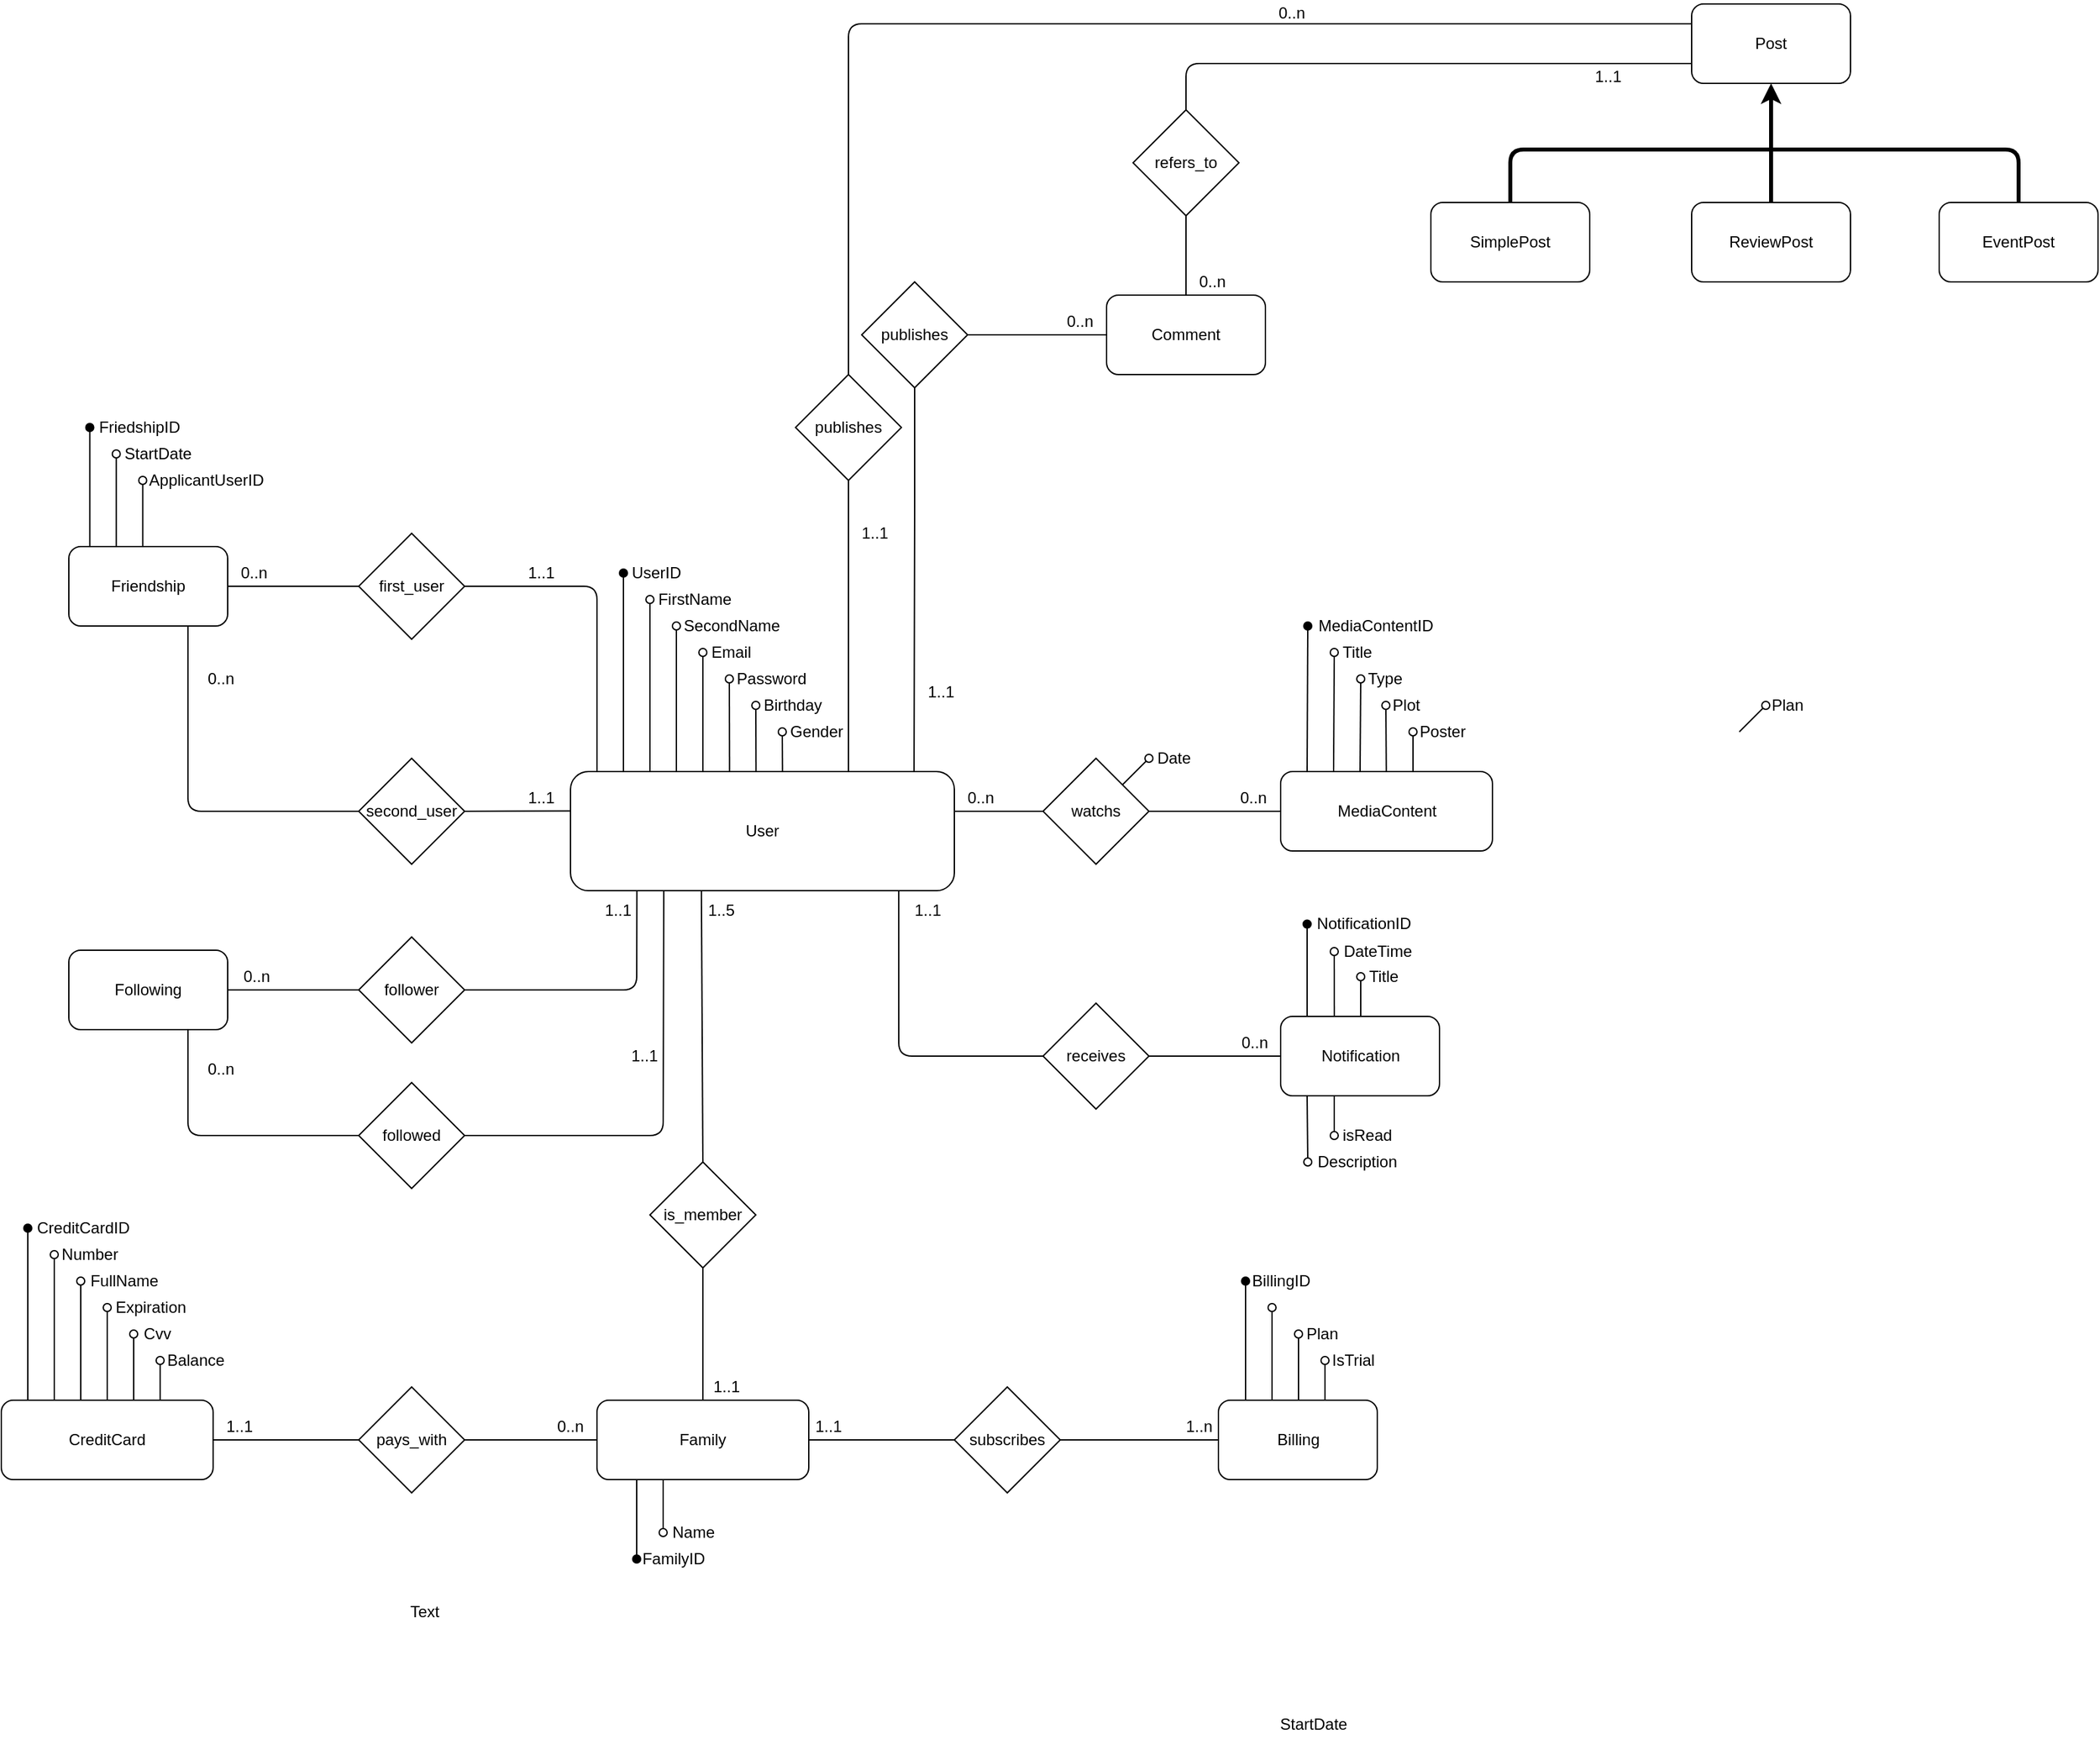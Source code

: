 <mxfile type="device" version="12.8.1"><diagram id="L1P09S_5hTDsqI9xaxgo" name="Page-1"><mxGraphModel grid="1" shadow="0" math="0" pageHeight="1169" pageWidth="827" pageScale="1" page="1" fold="1" arrows="1" connect="1" guides="1" gridSize="10" dy="2321" dx="2903" tooltips="1"><root><mxCell id="0"/><mxCell id="1" parent="0"/><mxCell id="2-4jXwVwvctBE40ZgtUO-1" value="User" style="rounded=1;whiteSpace=wrap;html=1;" parent="1" vertex="1"><mxGeometry height="90" width="290" as="geometry" x="-370" y="80"/></mxCell><mxCell id="2-4jXwVwvctBE40ZgtUO-2" value="" style="endArrow=oval;html=1;endFill=1;" parent="1" edge="1"><mxGeometry height="50" width="50" as="geometry" relative="1"><mxPoint as="sourcePoint" x="-330" y="80"/><mxPoint as="targetPoint" x="-330" y="-70"/></mxGeometry></mxCell><mxCell id="2-4jXwVwvctBE40ZgtUO-3" value="" style="endArrow=oval;html=1;endFill=0;" parent="1" edge="1"><mxGeometry height="50" width="50" as="geometry" relative="1"><mxPoint as="sourcePoint" x="-310" y="80"/><mxPoint as="targetPoint" x="-310" y="-50"/></mxGeometry></mxCell><mxCell id="2-4jXwVwvctBE40ZgtUO-4" value="UserID" style="text;html=1;strokeColor=none;fillColor=none;align=center;verticalAlign=middle;whiteSpace=wrap;rounded=0;" parent="1" vertex="1"><mxGeometry height="20" width="40" as="geometry" x="-325" y="-80"/></mxCell><mxCell id="2-4jXwVwvctBE40ZgtUO-6" value="FirstName" style="text;html=1;strokeColor=none;fillColor=none;align=center;verticalAlign=middle;whiteSpace=wrap;rounded=0;" parent="1" vertex="1"><mxGeometry height="20" width="60" as="geometry" x="-306" y="-60"/></mxCell><mxCell id="2-4jXwVwvctBE40ZgtUO-7" value="" style="endArrow=oval;html=1;endFill=0;" parent="1" edge="1"><mxGeometry height="50" width="50" as="geometry" relative="1"><mxPoint as="sourcePoint" x="-290" y="80"/><mxPoint as="targetPoint" x="-290" y="-30"/></mxGeometry></mxCell><mxCell id="2-4jXwVwvctBE40ZgtUO-8" value="SecondName" style="text;html=1;strokeColor=none;fillColor=none;align=center;verticalAlign=middle;whiteSpace=wrap;rounded=0;" parent="1" vertex="1"><mxGeometry height="20" width="76" as="geometry" x="-286" y="-40"/></mxCell><mxCell id="2-4jXwVwvctBE40ZgtUO-11" value="" style="endArrow=oval;html=1;endFill=0;" parent="1" edge="1"><mxGeometry height="50" width="50" as="geometry" relative="1"><mxPoint as="sourcePoint" x="-270" y="80"/><mxPoint as="targetPoint" x="-270" y="-10"/></mxGeometry></mxCell><mxCell id="2-4jXwVwvctBE40ZgtUO-12" value="" style="endArrow=oval;html=1;endFill=0;" parent="1" edge="1"><mxGeometry height="50" width="50" as="geometry" relative="1"><mxPoint as="sourcePoint" x="-249.83" y="80"/><mxPoint as="targetPoint" x="-250" y="10"/></mxGeometry></mxCell><mxCell id="2-4jXwVwvctBE40ZgtUO-13" value="" style="endArrow=oval;html=1;endFill=0;" parent="1" edge="1"><mxGeometry height="50" width="50" as="geometry" relative="1"><mxPoint as="sourcePoint" x="-229.83" y="80"/><mxPoint as="targetPoint" x="-230" y="30"/></mxGeometry></mxCell><mxCell id="2-4jXwVwvctBE40ZgtUO-14" value="" style="endArrow=oval;html=1;endFill=0;" parent="1" edge="1"><mxGeometry height="50" width="50" as="geometry" relative="1"><mxPoint as="sourcePoint" x="-209.83" y="80"/><mxPoint as="targetPoint" x="-210" y="50"/></mxGeometry></mxCell><mxCell id="2-4jXwVwvctBE40ZgtUO-15" value="Email" style="text;html=1;strokeColor=none;fillColor=none;align=center;verticalAlign=middle;whiteSpace=wrap;rounded=0;" parent="1" vertex="1"><mxGeometry height="20" width="37" as="geometry" x="-267" y="-20"/></mxCell><mxCell id="2-4jXwVwvctBE40ZgtUO-16" value="Birthday" style="text;html=1;strokeColor=none;fillColor=none;align=center;verticalAlign=middle;whiteSpace=wrap;rounded=0;" parent="1" vertex="1"><mxGeometry height="20" width="44" as="geometry" x="-224" y="20"/></mxCell><mxCell id="2-4jXwVwvctBE40ZgtUO-17" value="Gender" style="text;html=1;strokeColor=none;fillColor=none;align=center;verticalAlign=middle;whiteSpace=wrap;rounded=0;" parent="1" vertex="1"><mxGeometry height="20" width="40" as="geometry" x="-203.76" y="40"/></mxCell><mxCell id="2-4jXwVwvctBE40ZgtUO-18" value="Password" style="text;html=1;strokeColor=none;fillColor=none;align=center;verticalAlign=middle;whiteSpace=wrap;rounded=0;" parent="1" vertex="1"><mxGeometry height="20" width="54" as="geometry" x="-245"/></mxCell><mxCell id="2-4jXwVwvctBE40ZgtUO-20" value="CreditCard" style="rounded=1;whiteSpace=wrap;html=1;" parent="1" vertex="1"><mxGeometry height="60" width="160" as="geometry" x="-800" y="555"/></mxCell><mxCell id="2-4jXwVwvctBE40ZgtUO-21" source="2-4jXwVwvctBE40ZgtUO-20" value="" style="endArrow=oval;html=1;endFill=0;exitX=0.25;exitY=0;exitDx=0;exitDy=0;" parent="1" edge="1"><mxGeometry height="50" width="50" as="geometry" relative="1"><mxPoint as="sourcePoint" x="-760" y="535"/><mxPoint as="targetPoint" x="-760" y="445"/></mxGeometry></mxCell><mxCell id="2-4jXwVwvctBE40ZgtUO-22" value="Number" style="text;html=1;strokeColor=none;fillColor=none;align=center;verticalAlign=middle;whiteSpace=wrap;rounded=0;" parent="1" vertex="1"><mxGeometry height="20" width="46" as="geometry" x="-756" y="435"/></mxCell><mxCell id="2-4jXwVwvctBE40ZgtUO-23" source="2-4jXwVwvctBE40ZgtUO-20" value="" style="endArrow=oval;html=1;endFill=0;exitX=0.375;exitY=0;exitDx=0;exitDy=0;exitPerimeter=0;" parent="1" edge="1"><mxGeometry height="50" width="50" as="geometry" relative="1"><mxPoint as="sourcePoint" x="-740" y="535"/><mxPoint as="targetPoint" x="-740" y="465"/></mxGeometry></mxCell><mxCell id="2-4jXwVwvctBE40ZgtUO-25" value="FullName" style="text;html=1;strokeColor=none;fillColor=none;align=center;verticalAlign=middle;whiteSpace=wrap;rounded=0;" parent="1" vertex="1"><mxGeometry height="20" width="58" as="geometry" x="-736" y="455"/></mxCell><mxCell id="2-4jXwVwvctBE40ZgtUO-26" source="2-4jXwVwvctBE40ZgtUO-20" value="" style="endArrow=oval;html=1;endFill=0;exitX=0.5;exitY=0;exitDx=0;exitDy=0;" parent="1" edge="1"><mxGeometry height="50" width="50" as="geometry" relative="1"><mxPoint as="sourcePoint" x="-720" y="535"/><mxPoint as="targetPoint" x="-720" y="485"/></mxGeometry></mxCell><mxCell id="2-4jXwVwvctBE40ZgtUO-28" value="Expiration" style="text;html=1;strokeColor=none;fillColor=none;align=center;verticalAlign=middle;whiteSpace=wrap;rounded=0;" parent="1" vertex="1"><mxGeometry height="20" width="58" as="geometry" x="-716" y="475"/></mxCell><mxCell id="2-4jXwVwvctBE40ZgtUO-29" source="2-4jXwVwvctBE40ZgtUO-20" value="" style="endArrow=oval;html=1;endFill=0;exitX=0.625;exitY=0;exitDx=0;exitDy=0;exitPerimeter=0;" parent="1" edge="1"><mxGeometry height="50" width="50" as="geometry" relative="1"><mxPoint as="sourcePoint" x="-700" y="535"/><mxPoint as="targetPoint" x="-700" y="505"/></mxGeometry></mxCell><mxCell id="2-4jXwVwvctBE40ZgtUO-30" value="Cvv" style="text;html=1;strokeColor=none;fillColor=none;align=center;verticalAlign=middle;whiteSpace=wrap;rounded=0;" parent="1" vertex="1"><mxGeometry height="20" width="30" as="geometry" x="-697" y="495"/></mxCell><mxCell id="2-4jXwVwvctBE40ZgtUO-31" value="subscribes" style="rhombus;whiteSpace=wrap;html=1;" parent="1" vertex="1"><mxGeometry height="80" width="80" as="geometry" x="-80" y="545"/></mxCell><mxCell id="2-4jXwVwvctBE40ZgtUO-32" target="2-4jXwVwvctBE40ZgtUO-31" source="2-4jXwVwvctBE40ZgtUO-45" value="" style="endArrow=none;html=1;entryX=0;entryY=0.5;entryDx=0;entryDy=0;exitX=0;exitY=1;exitDx=0;exitDy=0;" parent="1" edge="1"><mxGeometry height="50" width="50" as="geometry" relative="1"><mxPoint as="sourcePoint" x="-140" y="635"/><mxPoint as="targetPoint" x="20" y="625"/></mxGeometry></mxCell><mxCell id="2-4jXwVwvctBE40ZgtUO-33" target="2-4jXwVwvctBE40ZgtUO-43" source="2-4jXwVwvctBE40ZgtUO-31" value="" style="endArrow=none;html=1;exitX=1;exitY=0.5;exitDx=0;exitDy=0;entryX=0;entryY=0.5;entryDx=0;entryDy=0;" parent="1" edge="1"><mxGeometry height="50" width="50" as="geometry" relative="1"><mxPoint as="sourcePoint" x="40" y="695"/><mxPoint as="targetPoint" x="330" y="695"/></mxGeometry></mxCell><mxCell id="2-4jXwVwvctBE40ZgtUO-35" value="" style="endArrow=oval;html=1;endFill=0;" parent="1" edge="1"><mxGeometry height="50" width="50" as="geometry" relative="1"><mxPoint as="sourcePoint" x="513" y="50"/><mxPoint as="targetPoint" x="533" y="30"/></mxGeometry></mxCell><mxCell id="2-4jXwVwvctBE40ZgtUO-36" value="Plan" style="text;html=1;strokeColor=none;fillColor=none;align=center;verticalAlign=middle;whiteSpace=wrap;rounded=0;" parent="1" vertex="1"><mxGeometry height="20" width="27" as="geometry" x="536" y="20"/></mxCell><mxCell id="2-4jXwVwvctBE40ZgtUO-43" value="Billing" style="rounded=1;whiteSpace=wrap;html=1;" parent="1" vertex="1"><mxGeometry height="60" width="120" as="geometry" x="119.5" y="555"/></mxCell><mxCell id="2-4jXwVwvctBE40ZgtUO-44" value="1..n" style="text;html=1;strokeColor=none;fillColor=none;align=center;verticalAlign=middle;whiteSpace=wrap;rounded=0;" parent="1" vertex="1"><mxGeometry height="20" width="30" as="geometry" x="89.5" y="565"/></mxCell><mxCell id="2-4jXwVwvctBE40ZgtUO-45" value="1..1" style="text;html=1;strokeColor=none;fillColor=none;align=center;verticalAlign=middle;whiteSpace=wrap;rounded=0;" parent="1" vertex="1"><mxGeometry height="20" width="30" as="geometry" x="-190" y="565"/></mxCell><mxCell id="2-4jXwVwvctBE40ZgtUO-46" value="" style="endArrow=oval;html=1;endFill=1;" parent="1" edge="1"><mxGeometry height="50" width="50" as="geometry" relative="1"><mxPoint as="sourcePoint" x="140" y="555"/><mxPoint as="targetPoint" x="140" y="465"/></mxGeometry></mxCell><mxCell id="2-4jXwVwvctBE40ZgtUO-47" value="BillingID" style="text;html=1;strokeColor=none;fillColor=none;align=center;verticalAlign=middle;whiteSpace=wrap;rounded=0;" parent="1" vertex="1"><mxGeometry height="20" width="46" as="geometry" x="144" y="455"/></mxCell><mxCell id="2-4jXwVwvctBE40ZgtUO-48" value="" style="endArrow=oval;html=1;endFill=0;" parent="1" edge="1"><mxGeometry height="50" width="50" as="geometry" relative="1"><mxPoint as="sourcePoint" x="160" y="555"/><mxPoint as="targetPoint" x="160" y="485"/></mxGeometry></mxCell><mxCell id="2-4jXwVwvctBE40ZgtUO-49" value="Plan" style="text;html=1;strokeColor=none;fillColor=none;align=center;verticalAlign=middle;whiteSpace=wrap;rounded=0;" parent="1" vertex="1"><mxGeometry height="20" width="26" as="geometry" x="185" y="495"/></mxCell><mxCell id="2-4jXwVwvctBE40ZgtUO-50" value="" style="endArrow=oval;html=1;endFill=0;" parent="1" edge="1"><mxGeometry height="50" width="50" as="geometry" relative="1"><mxPoint as="sourcePoint" x="180" y="555"/><mxPoint as="targetPoint" x="180" y="505"/></mxGeometry></mxCell><mxCell id="2-4jXwVwvctBE40ZgtUO-51" value="StartDate" style="text;html=1;strokeColor=none;fillColor=none;align=center;verticalAlign=middle;whiteSpace=wrap;rounded=0;" parent="1" vertex="1"><mxGeometry height="20" width="55" as="geometry" x="164" y="790"/></mxCell><mxCell id="2-4jXwVwvctBE40ZgtUO-52" value="" style="endArrow=oval;html=1;endFill=0;" parent="1" edge="1"><mxGeometry height="50" width="50" as="geometry" relative="1"><mxPoint as="sourcePoint" x="200" y="555"/><mxPoint as="targetPoint" x="200" y="525"/></mxGeometry></mxCell><mxCell id="2-4jXwVwvctBE40ZgtUO-53" value="IsTrial" style="text;html=1;strokeColor=none;fillColor=none;align=center;verticalAlign=middle;whiteSpace=wrap;rounded=0;" parent="1" vertex="1"><mxGeometry height="20" width="37" as="geometry" x="203" y="515"/></mxCell><mxCell id="2-4jXwVwvctBE40ZgtUO-54" value="pays_with" style="rhombus;whiteSpace=wrap;html=1;" parent="1" vertex="1"><mxGeometry height="80" width="80" as="geometry" x="-530" y="545"/></mxCell><mxCell id="2-4jXwVwvctBE40ZgtUO-55" target="2-4jXwVwvctBE40ZgtUO-54" source="2-4jXwVwvctBE40ZgtUO-20" value="" style="endArrow=none;html=1;exitX=1;exitY=0.5;exitDx=0;exitDy=0;entryX=0;entryY=0.5;entryDx=0;entryDy=0;" parent="1" edge="1"><mxGeometry height="50" width="50" as="geometry" relative="1"><mxPoint as="sourcePoint" x="-600" y="705"/><mxPoint as="targetPoint" x="-550" y="655"/></mxGeometry></mxCell><mxCell id="2-4jXwVwvctBE40ZgtUO-56" target="2-4jXwVwvctBE40ZgtUO-59" source="2-4jXwVwvctBE40ZgtUO-54" value="" style="endArrow=none;html=1;exitX=1;exitY=0.5;exitDx=0;exitDy=0;entryX=1;entryY=1;entryDx=0;entryDy=0;" parent="1" edge="1"><mxGeometry height="50" width="50" as="geometry" relative="1"><mxPoint as="sourcePoint" x="-440" y="675"/><mxPoint as="targetPoint" x="-430" y="625"/></mxGeometry></mxCell><mxCell id="2-4jXwVwvctBE40ZgtUO-57" value="1..1" style="text;html=1;strokeColor=none;fillColor=none;align=center;verticalAlign=middle;whiteSpace=wrap;rounded=0;" parent="1" vertex="1"><mxGeometry height="20" width="40" as="geometry" x="-640" y="565"/></mxCell><mxCell id="2-4jXwVwvctBE40ZgtUO-59" value="0..n" style="text;html=1;strokeColor=none;fillColor=none;align=center;verticalAlign=middle;whiteSpace=wrap;rounded=0;" parent="1" vertex="1"><mxGeometry height="20" width="40" as="geometry" x="-390" y="565"/></mxCell><mxCell id="iwlyGIlULVPHcYaXjed1-1" value="Family" style="rounded=1;whiteSpace=wrap;html=1;" parent="1" vertex="1"><mxGeometry height="60" width="160" as="geometry" x="-350" y="555"/></mxCell><mxCell id="iwlyGIlULVPHcYaXjed1-2" value="" style="endArrow=none;html=1;endFill=0;startArrow=oval;startFill=1;" parent="1" edge="1"><mxGeometry height="50" width="50" as="geometry" relative="1"><mxPoint as="sourcePoint" x="-320" y="675"/><mxPoint as="targetPoint" x="-320" y="615"/></mxGeometry></mxCell><mxCell id="iwlyGIlULVPHcYaXjed1-3" value="FamilyID" style="text;html=1;strokeColor=none;fillColor=none;align=center;verticalAlign=middle;whiteSpace=wrap;rounded=0;" parent="1" vertex="1"><mxGeometry height="20" width="56" as="geometry" x="-320" y="665"/></mxCell><mxCell id="iwlyGIlULVPHcYaXjed1-4" value="" style="endArrow=none;html=1;endFill=0;startArrow=oval;startFill=0;" parent="1" edge="1"><mxGeometry height="50" width="50" as="geometry" relative="1"><mxPoint as="sourcePoint" x="-300" y="655"/><mxPoint as="targetPoint" x="-300" y="615"/></mxGeometry></mxCell><mxCell id="iwlyGIlULVPHcYaXjed1-5" value="Name" style="text;html=1;strokeColor=none;fillColor=none;align=center;verticalAlign=middle;whiteSpace=wrap;rounded=0;" parent="1" vertex="1"><mxGeometry height="20" width="46" as="geometry" x="-300" y="645"/></mxCell><mxCell id="iwlyGIlULVPHcYaXjed1-6" value="is_member" style="rhombus;whiteSpace=wrap;html=1;" parent="1" vertex="1"><mxGeometry height="80" width="80" as="geometry" x="-310" y="375"/></mxCell><mxCell id="iwlyGIlULVPHcYaXjed1-7" target="2-4jXwVwvctBE40ZgtUO-1" source="iwlyGIlULVPHcYaXjed1-6" value="" style="endArrow=none;html=1;entryX=0.341;entryY=1;entryDx=0;entryDy=0;exitX=0.5;exitY=0;exitDx=0;exitDy=0;entryPerimeter=0;" parent="1" edge="1"><mxGeometry height="50" width="50" as="geometry" relative="1"><mxPoint as="sourcePoint" x="-130" y="385"/><mxPoint as="targetPoint" x="-235" y="175"/></mxGeometry></mxCell><mxCell id="iwlyGIlULVPHcYaXjed1-8" target="iwlyGIlULVPHcYaXjed1-6" source="iwlyGIlULVPHcYaXjed1-1" value="" style="endArrow=none;html=1;entryX=0.5;entryY=1;entryDx=0;entryDy=0;exitX=0.5;exitY=0;exitDx=0;exitDy=0;" parent="1" edge="1"><mxGeometry height="50" width="50" as="geometry" relative="1"><mxPoint as="sourcePoint" x="-150" y="435"/><mxPoint as="targetPoint" x="-100" y="385"/></mxGeometry></mxCell><mxCell id="iwlyGIlULVPHcYaXjed1-9" value="1..1" style="text;html=1;strokeColor=none;fillColor=none;align=center;verticalAlign=middle;whiteSpace=wrap;rounded=0;" parent="1" vertex="1"><mxGeometry height="20" width="30" as="geometry" x="-267" y="535"/></mxCell><mxCell id="iwlyGIlULVPHcYaXjed1-10" value="1..5" style="text;html=1;strokeColor=none;fillColor=none;align=center;verticalAlign=middle;whiteSpace=wrap;rounded=0;" parent="1" vertex="1"><mxGeometry height="20" width="30" as="geometry" x="-271" y="175"/></mxCell><mxCell id="5aN66x5eL9GdeBPAM2HW-1" value="" style="endArrow=oval;html=1;endFill=1;" parent="1" edge="1"><mxGeometry height="50" width="50" as="geometry" relative="1"><mxPoint as="sourcePoint" x="-780" y="555"/><mxPoint as="targetPoint" x="-780" y="425"/></mxGeometry></mxCell><mxCell id="5aN66x5eL9GdeBPAM2HW-2" value="CreditCardID" style="text;html=1;strokeColor=none;fillColor=none;align=center;verticalAlign=middle;whiteSpace=wrap;rounded=0;" parent="1" vertex="1"><mxGeometry height="20" width="76" as="geometry" x="-776" y="415"/></mxCell><mxCell id="5aN66x5eL9GdeBPAM2HW-3" value="" style="endArrow=oval;html=1;endFill=0;exitX=0.625;exitY=0;exitDx=0;exitDy=0;exitPerimeter=0;" parent="1" edge="1"><mxGeometry height="50" width="50" as="geometry" relative="1"><mxPoint as="sourcePoint" x="-680.03" y="555"/><mxPoint as="targetPoint" x="-680.03" y="525"/></mxGeometry></mxCell><mxCell id="5aN66x5eL9GdeBPAM2HW-4" value="Balance" style="text;html=1;strokeColor=none;fillColor=none;align=center;verticalAlign=middle;whiteSpace=wrap;rounded=0;" parent="1" vertex="1"><mxGeometry height="20" width="48" as="geometry" x="-677" y="515"/></mxCell><mxCell id="5aN66x5eL9GdeBPAM2HW-6" value="MediaContent" style="rounded=1;whiteSpace=wrap;html=1;" parent="1" vertex="1"><mxGeometry height="60" width="160" as="geometry" x="166.5" y="80"/></mxCell><mxCell id="5aN66x5eL9GdeBPAM2HW-15" value="" style="endArrow=oval;html=1;endFill=1;" parent="1" edge="1"><mxGeometry height="50" width="50" as="geometry" relative="1"><mxPoint as="sourcePoint" x="186.5" y="80"/><mxPoint as="targetPoint" x="187" y="-30"/></mxGeometry></mxCell><mxCell id="5aN66x5eL9GdeBPAM2HW-16" value="MediaContentID" style="text;html=1;strokeColor=none;fillColor=none;align=center;verticalAlign=middle;whiteSpace=wrap;rounded=0;" parent="1" vertex="1"><mxGeometry height="20" width="96.5" as="geometry" x="189.5" y="-40"/></mxCell><mxCell id="5aN66x5eL9GdeBPAM2HW-17" value="" style="endArrow=oval;html=1;endFill=0;" parent="1" edge="1"><mxGeometry height="50" width="50" as="geometry" relative="1"><mxPoint as="sourcePoint" x="206.5" y="80"/><mxPoint as="targetPoint" x="207" y="-10"/></mxGeometry></mxCell><mxCell id="5aN66x5eL9GdeBPAM2HW-18" value="Type" style="text;html=1;strokeColor=none;fillColor=none;align=center;verticalAlign=middle;whiteSpace=wrap;rounded=0;" parent="1" vertex="1"><mxGeometry height="20" width="28.5" as="geometry" x="231"/></mxCell><mxCell id="5aN66x5eL9GdeBPAM2HW-19" value="" style="endArrow=oval;html=1;endFill=0;" parent="1" edge="1"><mxGeometry height="50" width="50" as="geometry" relative="1"><mxPoint as="sourcePoint" x="226.5" y="80"/><mxPoint as="targetPoint" x="227" y="10"/></mxGeometry></mxCell><mxCell id="5aN66x5eL9GdeBPAM2HW-20" value="Title" style="text;html=1;strokeColor=none;fillColor=none;align=center;verticalAlign=middle;whiteSpace=wrap;rounded=0;" parent="1" vertex="1"><mxGeometry height="20" width="26.5" as="geometry" x="211" y="-20"/></mxCell><mxCell id="5aN66x5eL9GdeBPAM2HW-21" value="" style="endArrow=oval;html=1;endFill=0;" parent="1" edge="1"><mxGeometry height="50" width="50" as="geometry" relative="1"><mxPoint as="sourcePoint" x="266.5" y="80"/><mxPoint as="targetPoint" x="266.5" y="50"/></mxGeometry></mxCell><mxCell id="5aN66x5eL9GdeBPAM2HW-22" value="Poster" style="text;html=1;strokeColor=none;fillColor=none;align=center;verticalAlign=middle;whiteSpace=wrap;rounded=0;" parent="1" vertex="1"><mxGeometry height="20" width="37.5" as="geometry" x="269.5" y="40"/></mxCell><mxCell id="5aN66x5eL9GdeBPAM2HW-23" value="" style="endArrow=oval;html=1;endFill=0;" parent="1" edge="1"><mxGeometry height="50" width="50" as="geometry" relative="1"><mxPoint as="sourcePoint" x="246.33" y="80"/><mxPoint as="targetPoint" x="246" y="30"/></mxGeometry></mxCell><mxCell id="5aN66x5eL9GdeBPAM2HW-24" value="Plot" style="text;html=1;strokeColor=none;fillColor=none;align=center;verticalAlign=middle;whiteSpace=wrap;rounded=0;" parent="1" vertex="1"><mxGeometry height="20" width="25" as="geometry" x="249" y="20"/></mxCell><mxCell id="TRpD3Uaqjmw3FwHSKE-C-1" value="watchs" style="rhombus;whiteSpace=wrap;html=1;" parent="1" vertex="1"><mxGeometry height="80" width="80" as="geometry" x="-13" y="70"/></mxCell><mxCell id="TRpD3Uaqjmw3FwHSKE-C-2" target="TRpD3Uaqjmw3FwHSKE-C-1" source="TRpD3Uaqjmw3FwHSKE-C-4" value="" style="endArrow=none;html=1;exitX=0;exitY=1;exitDx=0;exitDy=0;entryX=0;entryY=0.5;entryDx=0;entryDy=0;" parent="1" edge="1"><mxGeometry height="50" width="50" as="geometry" relative="1"><mxPoint as="sourcePoint" x="-90" y="220"/><mxPoint as="targetPoint" x="-40" y="170"/></mxGeometry></mxCell><mxCell id="TRpD3Uaqjmw3FwHSKE-C-3" target="5aN66x5eL9GdeBPAM2HW-6" source="TRpD3Uaqjmw3FwHSKE-C-1" value="" style="endArrow=none;html=1;exitX=1;exitY=0.5;exitDx=0;exitDy=0;entryX=0;entryY=0.5;entryDx=0;entryDy=0;" parent="1" edge="1"><mxGeometry height="50" width="50" as="geometry" relative="1"><mxPoint as="sourcePoint" x="57" y="260"/><mxPoint as="targetPoint" x="107" y="210"/></mxGeometry></mxCell><mxCell id="TRpD3Uaqjmw3FwHSKE-C-4" value="0..n" style="text;html=1;strokeColor=none;fillColor=none;align=center;verticalAlign=middle;whiteSpace=wrap;rounded=0;" parent="1" vertex="1"><mxGeometry height="20" width="40" as="geometry" x="-80" y="90"/></mxCell><mxCell id="TRpD3Uaqjmw3FwHSKE-C-5" value="0..n" style="text;html=1;strokeColor=none;fillColor=none;align=center;verticalAlign=middle;whiteSpace=wrap;rounded=0;" parent="1" vertex="1"><mxGeometry height="20" width="40" as="geometry" x="126" y="90"/></mxCell><mxCell id="TRpD3Uaqjmw3FwHSKE-C-8" source="TRpD3Uaqjmw3FwHSKE-C-1" value="" style="endArrow=oval;html=1;endFill=0;exitX=1;exitY=0;exitDx=0;exitDy=0;" parent="1" edge="1"><mxGeometry height="50" width="50" as="geometry" relative="1"><mxPoint as="sourcePoint" x="57.0" y="90"/><mxPoint as="targetPoint" x="67" y="70"/></mxGeometry></mxCell><mxCell id="TRpD3Uaqjmw3FwHSKE-C-9" value="Date" style="text;html=1;strokeColor=none;fillColor=none;align=center;verticalAlign=middle;whiteSpace=wrap;rounded=0;" parent="1" vertex="1"><mxGeometry height="20" width="30" as="geometry" x="71" y="60"/></mxCell><mxCell id="TRpD3Uaqjmw3FwHSKE-C-17" value="Friendship" style="rounded=1;whiteSpace=wrap;html=1;" parent="1" vertex="1"><mxGeometry height="60" width="120" as="geometry" x="-749" y="-90"/></mxCell><mxCell id="TRpD3Uaqjmw3FwHSKE-C-18" value="first_user" style="rhombus;whiteSpace=wrap;html=1;" parent="1" vertex="1"><mxGeometry height="80" width="80" as="geometry" x="-530" y="-100"/></mxCell><mxCell id="TRpD3Uaqjmw3FwHSKE-C-19" target="TRpD3Uaqjmw3FwHSKE-C-18" source="TRpD3Uaqjmw3FwHSKE-C-17" value="" style="endArrow=none;html=1;exitX=1;exitY=0.5;exitDx=0;exitDy=0;entryX=0;entryY=0.5;entryDx=0;entryDy=0;" parent="1" edge="1"><mxGeometry height="50" width="50" as="geometry" relative="1"><mxPoint as="sourcePoint" x="-582" y="50"/><mxPoint as="targetPoint" x="-532" y="-60"/></mxGeometry></mxCell><mxCell id="TRpD3Uaqjmw3FwHSKE-C-21" source="TRpD3Uaqjmw3FwHSKE-C-18" value="" style="endArrow=none;html=1;exitX=1;exitY=0.5;exitDx=0;exitDy=0;" parent="1" edge="1"><mxGeometry height="50" width="50" as="geometry" relative="1"><mxPoint as="sourcePoint" x="-450"/><mxPoint as="targetPoint" x="-350" y="80"/><Array as="points"><mxPoint x="-350" y="-60"/></Array></mxGeometry></mxCell><mxCell id="TRpD3Uaqjmw3FwHSKE-C-22" value="0..n" style="text;html=1;strokeColor=none;fillColor=none;align=center;verticalAlign=middle;whiteSpace=wrap;rounded=0;" parent="1" vertex="1"><mxGeometry height="20" width="40" as="geometry" x="-629" y="-80"/></mxCell><mxCell id="TRpD3Uaqjmw3FwHSKE-C-23" value="1..1" style="text;html=1;strokeColor=none;fillColor=none;align=center;verticalAlign=middle;whiteSpace=wrap;rounded=0;" parent="1" vertex="1"><mxGeometry height="20" width="40" as="geometry" x="-412" y="-80"/></mxCell><mxCell id="TRpD3Uaqjmw3FwHSKE-C-24" value="" style="endArrow=oval;html=1;endFill=1;" parent="1" edge="1"><mxGeometry height="50" width="50" as="geometry" relative="1"><mxPoint as="sourcePoint" x="-733.17" y="-90"/><mxPoint as="targetPoint" x="-733.17" y="-180.0"/></mxGeometry></mxCell><mxCell id="TRpD3Uaqjmw3FwHSKE-C-25" value="FriedshipID" style="text;html=1;strokeColor=none;fillColor=none;align=center;verticalAlign=middle;whiteSpace=wrap;rounded=0;" parent="1" vertex="1"><mxGeometry height="20" width="67.17" as="geometry" x="-729.17" y="-190"/></mxCell><mxCell id="TRpD3Uaqjmw3FwHSKE-C-26" value="" style="endArrow=oval;html=1;endFill=0;" parent="1" edge="1"><mxGeometry height="50" width="50" as="geometry" relative="1"><mxPoint as="sourcePoint" x="-713.17" y="-90"/><mxPoint as="targetPoint" x="-713.17" y="-160.0"/></mxGeometry></mxCell><mxCell id="TRpD3Uaqjmw3FwHSKE-C-27" value="ApplicantUserID" style="text;html=1;strokeColor=none;fillColor=none;align=center;verticalAlign=middle;whiteSpace=wrap;rounded=0;" parent="1" vertex="1"><mxGeometry height="20" width="86.17" as="geometry" x="-688.17" y="-150"/></mxCell><mxCell id="TRpD3Uaqjmw3FwHSKE-C-28" value="" style="endArrow=oval;html=1;endFill=0;" parent="1" edge="1"><mxGeometry height="50" width="50" as="geometry" relative="1"><mxPoint as="sourcePoint" x="-693.17" y="-90"/><mxPoint as="targetPoint" x="-693.17" y="-140.0"/></mxGeometry></mxCell><mxCell id="TRpD3Uaqjmw3FwHSKE-C-29" value="StartDate" style="text;html=1;strokeColor=none;fillColor=none;align=center;verticalAlign=middle;whiteSpace=wrap;rounded=0;" parent="1" vertex="1"><mxGeometry height="20" width="55" as="geometry" x="-709.17" y="-170"/></mxCell><mxCell id="tSTBfTM7DXqQjI8-OK6j-3" value="Following" style="rounded=1;whiteSpace=wrap;html=1;" parent="1" vertex="1"><mxGeometry height="60" width="120" as="geometry" x="-749" y="215"/></mxCell><mxCell id="tSTBfTM7DXqQjI8-OK6j-4" value="follower" style="rhombus;whiteSpace=wrap;html=1;" parent="1" vertex="1"><mxGeometry height="80" width="80" as="geometry" x="-530" y="205"/></mxCell><mxCell id="tSTBfTM7DXqQjI8-OK6j-5" target="tSTBfTM7DXqQjI8-OK6j-4" source="tSTBfTM7DXqQjI8-OK6j-3" value="" style="endArrow=none;html=1;exitX=1;exitY=0.5;exitDx=0;exitDy=0;entryX=0;entryY=0.5;entryDx=0;entryDy=0;" parent="1" edge="1"><mxGeometry height="50" width="50" as="geometry" relative="1"><mxPoint as="sourcePoint" x="-550" y="365"/><mxPoint as="targetPoint" x="-500" y="315"/></mxGeometry></mxCell><mxCell id="tSTBfTM7DXqQjI8-OK6j-6" target="2-4jXwVwvctBE40ZgtUO-1" source="tSTBfTM7DXqQjI8-OK6j-4" value="" style="endArrow=none;html=1;exitX=1;exitY=0.5;exitDx=0;exitDy=0;entryX=0.173;entryY=0.997;entryDx=0;entryDy=0;entryPerimeter=0;" parent="1" edge="1"><mxGeometry height="50" width="50" as="geometry" relative="1"><mxPoint as="sourcePoint" x="-420" y="435"/><mxPoint as="targetPoint" x="-302.5" y="175"/><Array as="points"><mxPoint x="-320" y="245"/></Array></mxGeometry></mxCell><mxCell id="tSTBfTM7DXqQjI8-OK6j-9" value="0..n" style="text;html=1;strokeColor=none;fillColor=none;align=center;verticalAlign=middle;whiteSpace=wrap;rounded=0;" parent="1" vertex="1"><mxGeometry height="20" width="40" as="geometry" x="-627" y="225"/></mxCell><mxCell id="tSTBfTM7DXqQjI8-OK6j-10" value="1..1" style="text;html=1;strokeColor=none;fillColor=none;align=center;verticalAlign=middle;whiteSpace=wrap;rounded=0;" parent="1" vertex="1"><mxGeometry height="20" width="40" as="geometry" x="-354" y="175"/></mxCell><mxCell id="tSTBfTM7DXqQjI8-OK6j-11" value="second_user" style="rhombus;whiteSpace=wrap;html=1;" parent="1" vertex="1"><mxGeometry height="80" width="80" as="geometry" x="-530" y="70"/></mxCell><mxCell id="tSTBfTM7DXqQjI8-OK6j-12" target="tSTBfTM7DXqQjI8-OK6j-11" source="TRpD3Uaqjmw3FwHSKE-C-17" value="" style="endArrow=none;html=1;exitX=0.75;exitY=1;exitDx=0;exitDy=0;entryX=0;entryY=0.5;entryDx=0;entryDy=0;" parent="1" edge="1"><mxGeometry height="50" width="50" as="geometry" relative="1"><mxPoint as="sourcePoint" x="-600" y="90"/><mxPoint as="targetPoint" x="-550" y="40"/><Array as="points"><mxPoint x="-659" y="110"/></Array></mxGeometry></mxCell><mxCell id="tSTBfTM7DXqQjI8-OK6j-13" target="2-4jXwVwvctBE40ZgtUO-1" source="tSTBfTM7DXqQjI8-OK6j-11" value="" style="endArrow=none;html=1;exitX=1;exitY=0.5;exitDx=0;exitDy=0;entryX=0;entryY=0.331;entryDx=0;entryDy=0;entryPerimeter=0;" parent="1" edge="1"><mxGeometry height="50" width="50" as="geometry" relative="1"><mxPoint as="sourcePoint" x="-440" y="180"/><mxPoint as="targetPoint" x="-390" y="130"/></mxGeometry></mxCell><mxCell id="tSTBfTM7DXqQjI8-OK6j-14" value="0..n" style="text;html=1;strokeColor=none;fillColor=none;align=center;verticalAlign=middle;whiteSpace=wrap;rounded=0;" parent="1" vertex="1"><mxGeometry height="20" width="40" as="geometry" x="-654"/></mxCell><mxCell id="tSTBfTM7DXqQjI8-OK6j-15" value="1..1" style="text;html=1;strokeColor=none;fillColor=none;align=center;verticalAlign=middle;whiteSpace=wrap;rounded=0;" parent="1" vertex="1"><mxGeometry height="20" width="40" as="geometry" x="-412" y="90"/></mxCell><mxCell id="tSTBfTM7DXqQjI8-OK6j-16" value="followed" style="rhombus;whiteSpace=wrap;html=1;" parent="1" vertex="1"><mxGeometry height="80" width="80" as="geometry" x="-530" y="315"/></mxCell><mxCell id="tSTBfTM7DXqQjI8-OK6j-17" target="tSTBfTM7DXqQjI8-OK6j-16" source="tSTBfTM7DXqQjI8-OK6j-3" value="" style="endArrow=none;html=1;exitX=0.75;exitY=1;exitDx=0;exitDy=0;entryX=0;entryY=0.5;entryDx=0;entryDy=0;" parent="1" edge="1"><mxGeometry height="50" width="50" as="geometry" relative="1"><mxPoint as="sourcePoint" x="-600" y="385"/><mxPoint as="targetPoint" x="-550" y="335"/><Array as="points"><mxPoint x="-659" y="355"/></Array></mxGeometry></mxCell><mxCell id="tSTBfTM7DXqQjI8-OK6j-18" target="2-4jXwVwvctBE40ZgtUO-1" source="tSTBfTM7DXqQjI8-OK6j-16" value="" style="endArrow=none;html=1;exitX=1;exitY=0.5;exitDx=0;exitDy=0;entryX=0.243;entryY=1;entryDx=0;entryDy=0;entryPerimeter=0;" parent="1" edge="1"><mxGeometry height="50" width="50" as="geometry" relative="1"><mxPoint as="sourcePoint" x="-410" y="365"/><mxPoint as="targetPoint" x="-275.5" y="174.94"/><Array as="points"><mxPoint x="-300" y="355"/></Array></mxGeometry></mxCell><mxCell id="tSTBfTM7DXqQjI8-OK6j-19" value="0..n" style="text;html=1;strokeColor=none;fillColor=none;align=center;verticalAlign=middle;whiteSpace=wrap;rounded=0;" parent="1" vertex="1"><mxGeometry height="20" width="40" as="geometry" x="-654.17" y="295"/></mxCell><mxCell id="tSTBfTM7DXqQjI8-OK6j-20" value="1..1" style="text;html=1;strokeColor=none;fillColor=none;align=center;verticalAlign=middle;whiteSpace=wrap;rounded=0;" parent="1" vertex="1"><mxGeometry height="20" width="40" as="geometry" x="-334" y="285"/></mxCell><mxCell id="mZP4QMPXlHXR81YpE7UH-1" value="Notification" style="rounded=1;whiteSpace=wrap;html=1;" parent="1" vertex="1"><mxGeometry height="60" width="120" as="geometry" x="166.5" y="265"/></mxCell><mxCell id="mZP4QMPXlHXR81YpE7UH-2" value="receives" style="rhombus;whiteSpace=wrap;html=1;" parent="1" vertex="1"><mxGeometry height="80" width="80" as="geometry" x="-13" y="255"/></mxCell><mxCell id="mZP4QMPXlHXR81YpE7UH-3" target="mZP4QMPXlHXR81YpE7UH-2" source="2-4jXwVwvctBE40ZgtUO-1" value="" style="endArrow=none;html=1;entryX=0;entryY=0.5;entryDx=0;entryDy=0;exitX=0.855;exitY=0.996;exitDx=0;exitDy=0;exitPerimeter=0;" parent="1" edge="1"><mxGeometry height="50" width="50" as="geometry" relative="1"><mxPoint as="sourcePoint" x="-138.88" y="175.24"/><mxPoint as="targetPoint" x="-80" y="365"/><Array as="points"><mxPoint x="-122" y="295"/></Array></mxGeometry></mxCell><mxCell id="mZP4QMPXlHXR81YpE7UH-4" target="mZP4QMPXlHXR81YpE7UH-1" source="mZP4QMPXlHXR81YpE7UH-2" value="" style="endArrow=none;html=1;exitX=1;exitY=0.5;exitDx=0;exitDy=0;entryX=0;entryY=0.5;entryDx=0;entryDy=0;" parent="1" edge="1"><mxGeometry height="50" width="50" as="geometry" relative="1"><mxPoint as="sourcePoint" x="117" y="405"/><mxPoint as="targetPoint" x="167" y="355"/></mxGeometry></mxCell><mxCell id="mZP4QMPXlHXR81YpE7UH-5" value="Text" style="text;html=1;strokeColor=none;fillColor=none;align=center;verticalAlign=middle;whiteSpace=wrap;rounded=0;" parent="1" vertex="1"><mxGeometry height="20" width="40" as="geometry" x="-500" y="705"/></mxCell><mxCell id="mZP4QMPXlHXR81YpE7UH-6" value="1..1" style="text;html=1;strokeColor=none;fillColor=none;align=center;verticalAlign=middle;whiteSpace=wrap;rounded=0;" parent="1" vertex="1"><mxGeometry height="20" width="40" as="geometry" x="-120" y="175"/></mxCell><mxCell id="mZP4QMPXlHXR81YpE7UH-7" value="0..n" style="text;html=1;strokeColor=none;fillColor=none;align=center;verticalAlign=middle;whiteSpace=wrap;rounded=0;" parent="1" vertex="1"><mxGeometry height="20" width="40" as="geometry" x="127" y="275"/></mxCell><mxCell id="mZP4QMPXlHXR81YpE7UH-14" value="" style="endArrow=oval;html=1;endFill=1;" parent="1" edge="1"><mxGeometry height="50" width="50" as="geometry" relative="1"><mxPoint as="sourcePoint" x="186.5" y="265.28"/><mxPoint as="targetPoint" x="186.5" y="195.28"/></mxGeometry></mxCell><mxCell id="mZP4QMPXlHXR81YpE7UH-15" value="NotificationID" style="text;html=1;strokeColor=none;fillColor=none;align=center;verticalAlign=middle;whiteSpace=wrap;rounded=0;" parent="1" vertex="1"><mxGeometry height="20" width="76.5" as="geometry" x="190.5" y="185.28"/></mxCell><mxCell id="mZP4QMPXlHXR81YpE7UH-18" value="DateTime" style="text;html=1;strokeColor=none;fillColor=none;align=center;verticalAlign=middle;whiteSpace=wrap;rounded=0;" parent="1" vertex="1"><mxGeometry height="20" width="55.5" as="geometry" x="211.5" y="205.84"/></mxCell><mxCell id="mZP4QMPXlHXR81YpE7UH-19" source="mZP4QMPXlHXR81YpE7UH-1" value="" style="endArrow=oval;html=1;endFill=0;exitX=0.338;exitY=-0.003;exitDx=0;exitDy=0;exitPerimeter=0;" parent="1" edge="1"><mxGeometry height="50" width="50" as="geometry" relative="1"><mxPoint as="sourcePoint" x="207" y="255"/><mxPoint as="targetPoint" x="207" y="216"/></mxGeometry></mxCell><mxCell id="mZP4QMPXlHXR81YpE7UH-22" value="" style="endArrow=oval;html=1;endFill=0;" parent="1" edge="1"><mxGeometry height="50" width="50" as="geometry" relative="1"><mxPoint as="sourcePoint" x="227" y="265"/><mxPoint as="targetPoint" x="227" y="235"/></mxGeometry></mxCell><mxCell id="mZP4QMPXlHXR81YpE7UH-23" value="Title" style="text;html=1;strokeColor=none;fillColor=none;align=center;verticalAlign=middle;whiteSpace=wrap;rounded=0;" parent="1" vertex="1"><mxGeometry height="20" width="26.5" as="geometry" x="230.5" y="225"/></mxCell><mxCell id="uUsENUNOTOey4h8lfAfC-1" value="" style="endArrow=none;html=1;endFill=0;startArrow=oval;startFill=0;" parent="1" edge="1"><mxGeometry height="50" width="50" as="geometry" relative="1"><mxPoint as="sourcePoint" x="187" y="375"/><mxPoint as="targetPoint" x="186.5" y="325"/></mxGeometry></mxCell><mxCell id="uUsENUNOTOey4h8lfAfC-2" value="Description" style="text;html=1;strokeColor=none;fillColor=none;align=center;verticalAlign=middle;whiteSpace=wrap;rounded=0;" parent="1" vertex="1"><mxGeometry height="20" width="66.5" as="geometry" x="191" y="365"/></mxCell><mxCell id="uUsENUNOTOey4h8lfAfC-3" value="" style="endArrow=none;html=1;endFill=0;startArrow=oval;startFill=0;" parent="1" edge="1"><mxGeometry height="50" width="50" as="geometry" relative="1"><mxPoint as="sourcePoint" x="207" y="355"/><mxPoint as="targetPoint" x="207" y="325"/></mxGeometry></mxCell><mxCell id="uUsENUNOTOey4h8lfAfC-4" value="isRead" style="text;html=1;strokeColor=none;fillColor=none;align=center;verticalAlign=middle;whiteSpace=wrap;rounded=0;" parent="1" vertex="1"><mxGeometry height="20" width="43.75" as="geometry" x="210.25" y="345"/></mxCell><mxCell id="Db668q21i_lDTGtzhgTG-1" value="Post" style="rounded=1;whiteSpace=wrap;html=1;" parent="1" vertex="1"><mxGeometry height="60" width="120" as="geometry" x="477" y="-500"/></mxCell><mxCell id="Db668q21i_lDTGtzhgTG-3" value="SimplePost" style="rounded=1;whiteSpace=wrap;html=1;" parent="1" vertex="1"><mxGeometry height="60" width="120" as="geometry" x="280" y="-350"/></mxCell><mxCell id="Db668q21i_lDTGtzhgTG-4" value="ReviewPost" style="rounded=1;whiteSpace=wrap;html=1;" parent="1" vertex="1"><mxGeometry height="60" width="120" as="geometry" x="477" y="-350"/></mxCell><mxCell id="Db668q21i_lDTGtzhgTG-5" value="EventPost" style="rounded=1;whiteSpace=wrap;html=1;" parent="1" vertex="1"><mxGeometry height="60" width="120" as="geometry" x="664" y="-350"/></mxCell><mxCell id="Db668q21i_lDTGtzhgTG-6" target="Db668q21i_lDTGtzhgTG-1" value="" style="endArrow=classic;html=1;entryX=0.5;entryY=1;entryDx=0;entryDy=0;strokeWidth=3;" parent="1" edge="1"><mxGeometry height="50" width="50" as="geometry" relative="1"><mxPoint as="sourcePoint" x="537" y="-390"/><mxPoint as="targetPoint" x="560" y="-430"/></mxGeometry></mxCell><mxCell id="Db668q21i_lDTGtzhgTG-7" source="Db668q21i_lDTGtzhgTG-3" value="" style="endArrow=none;html=1;exitX=0.5;exitY=0;exitDx=0;exitDy=0;strokeWidth=3;" parent="1" edge="1"><mxGeometry height="50" width="50" as="geometry" relative="1"><mxPoint as="sourcePoint" x="310" y="-370"/><mxPoint as="targetPoint" x="537" y="-390"/><Array as="points"><mxPoint x="340" y="-390"/></Array></mxGeometry></mxCell><mxCell id="Db668q21i_lDTGtzhgTG-8" source="Db668q21i_lDTGtzhgTG-4" value="" style="endArrow=none;html=1;exitX=0.5;exitY=0;exitDx=0;exitDy=0;strokeWidth=3;" parent="1" edge="1"><mxGeometry height="50" width="50" as="geometry" relative="1"><mxPoint as="sourcePoint" x="647" y="-350"/><mxPoint as="targetPoint" x="537" y="-390"/></mxGeometry></mxCell><mxCell id="Db668q21i_lDTGtzhgTG-9" source="Db668q21i_lDTGtzhgTG-5" value="" style="endArrow=none;html=1;exitX=0.5;exitY=0;exitDx=0;exitDy=0;strokeWidth=3;" parent="1" edge="1"><mxGeometry height="50" width="50" as="geometry" relative="1"><mxPoint as="sourcePoint" x="647" y="-350"/><mxPoint as="targetPoint" x="537" y="-390"/><Array as="points"><mxPoint x="724" y="-390"/></Array></mxGeometry></mxCell><mxCell id="Db668q21i_lDTGtzhgTG-10" value="publishes" style="rhombus;whiteSpace=wrap;html=1;" parent="1" vertex="1"><mxGeometry height="80" width="80" as="geometry" x="-200" y="-220"/></mxCell><mxCell id="Db668q21i_lDTGtzhgTG-11" target="Db668q21i_lDTGtzhgTG-10" value="" style="endArrow=none;html=1;strokeWidth=1;entryX=0.5;entryY=1;entryDx=0;entryDy=0;" parent="1" edge="1"><mxGeometry height="50" width="50" as="geometry" relative="1"><mxPoint as="sourcePoint" x="-160" y="80"/><mxPoint as="targetPoint" x="-40" y="-90"/></mxGeometry></mxCell><mxCell id="Db668q21i_lDTGtzhgTG-12" target="Db668q21i_lDTGtzhgTG-1" source="Db668q21i_lDTGtzhgTG-10" value="" style="endArrow=none;html=1;strokeWidth=1;exitX=0.5;exitY=0;exitDx=0;exitDy=0;entryX=0;entryY=0.25;entryDx=0;entryDy=0;" parent="1" edge="1"><mxGeometry height="50" width="50" as="geometry" relative="1"><mxPoint as="sourcePoint" x="-150" y="-290"/><mxPoint as="targetPoint" x="-100" y="-340"/><Array as="points"><mxPoint x="-160" y="-485"/></Array></mxGeometry></mxCell><mxCell id="Db668q21i_lDTGtzhgTG-13" value="0..n" style="text;html=1;strokeColor=none;fillColor=none;align=center;verticalAlign=middle;whiteSpace=wrap;rounded=0;" parent="1" vertex="1"><mxGeometry height="20" width="40" as="geometry" x="155" y="-503"/></mxCell><mxCell id="Db668q21i_lDTGtzhgTG-14" value="1..1" style="text;html=1;strokeColor=none;fillColor=none;align=center;verticalAlign=middle;whiteSpace=wrap;rounded=0;" parent="1" vertex="1"><mxGeometry height="20" width="40" as="geometry" x="-160" y="-110"/></mxCell><mxCell id="BvhT_QmivX-oG5E3dmPs-2" value="publishes" style="rhombus;whiteSpace=wrap;html=1;" parent="1" vertex="1"><mxGeometry height="80" width="80" as="geometry" x="-150" y="-290"/></mxCell><mxCell id="BvhT_QmivX-oG5E3dmPs-3" target="BvhT_QmivX-oG5E3dmPs-2" source="2-4jXwVwvctBE40ZgtUO-1" value="" style="endArrow=none;html=1;entryX=0.5;entryY=1;entryDx=0;entryDy=0;exitX=0.895;exitY=-0.001;exitDx=0;exitDy=0;exitPerimeter=0;" parent="1" edge="1"><mxGeometry height="50" width="50" as="geometry" relative="1"><mxPoint as="sourcePoint" x="-120" y="-10"/><mxPoint as="targetPoint" x="-70" y="-60"/><Array as="points"><mxPoint x="-110" y="-120"/></Array></mxGeometry></mxCell><mxCell id="BvhT_QmivX-oG5E3dmPs-4" value="1..1" style="text;html=1;strokeColor=none;fillColor=none;align=center;verticalAlign=middle;whiteSpace=wrap;rounded=0;" parent="1" vertex="1"><mxGeometry height="20" width="40" as="geometry" x="-110" y="10"/></mxCell><mxCell id="BvhT_QmivX-oG5E3dmPs-5" value="Comment" style="rounded=1;whiteSpace=wrap;html=1;" parent="1" vertex="1"><mxGeometry height="60" width="120" as="geometry" x="35" y="-280"/></mxCell><mxCell id="BvhT_QmivX-oG5E3dmPs-6" target="BvhT_QmivX-oG5E3dmPs-5" source="BvhT_QmivX-oG5E3dmPs-2" value="" style="endArrow=none;html=1;exitX=1;exitY=0.5;exitDx=0;exitDy=0;entryX=0;entryY=0.5;entryDx=0;entryDy=0;" parent="1" edge="1"><mxGeometry height="50" width="50" as="geometry" relative="1"><mxPoint as="sourcePoint" x="80" y="50"/><mxPoint as="targetPoint" x="130"/></mxGeometry></mxCell><mxCell id="BvhT_QmivX-oG5E3dmPs-7" value="0..n" style="text;html=1;strokeColor=none;fillColor=none;align=center;verticalAlign=middle;whiteSpace=wrap;rounded=0;" parent="1" vertex="1"><mxGeometry height="20" width="40" as="geometry" x="-5" y="-270"/></mxCell><mxCell id="BvhT_QmivX-oG5E3dmPs-8" value="refers_to" style="rhombus;whiteSpace=wrap;html=1;" parent="1" vertex="1"><mxGeometry height="80" width="80" as="geometry" x="55" y="-420"/></mxCell><mxCell id="BvhT_QmivX-oG5E3dmPs-9" target="BvhT_QmivX-oG5E3dmPs-8" source="BvhT_QmivX-oG5E3dmPs-5" value="" style="endArrow=none;html=1;exitX=0.5;exitY=0;exitDx=0;exitDy=0;entryX=0.5;entryY=1;entryDx=0;entryDy=0;" parent="1" edge="1"><mxGeometry height="50" width="50" as="geometry" relative="1"><mxPoint as="sourcePoint" x="170" y="-130"/><mxPoint as="targetPoint" x="220" y="-180"/></mxGeometry></mxCell><mxCell id="BvhT_QmivX-oG5E3dmPs-10" target="Db668q21i_lDTGtzhgTG-1" source="BvhT_QmivX-oG5E3dmPs-8" value="" style="endArrow=none;html=1;exitX=0.5;exitY=0;exitDx=0;exitDy=0;entryX=0;entryY=0.75;entryDx=0;entryDy=0;" parent="1" edge="1"><mxGeometry height="50" width="50" as="geometry" relative="1"><mxPoint as="sourcePoint" x="-50" y="-370"/><mxPoint as="targetPoint" y="-420"/><Array as="points"><mxPoint x="95" y="-455"/></Array></mxGeometry></mxCell><mxCell id="BvhT_QmivX-oG5E3dmPs-11" value="0..n" style="text;html=1;strokeColor=none;fillColor=none;align=center;verticalAlign=middle;whiteSpace=wrap;rounded=0;" parent="1" vertex="1"><mxGeometry height="20" width="40" as="geometry" x="95" y="-300"/></mxCell><mxCell id="BvhT_QmivX-oG5E3dmPs-14" value="1..1" style="text;html=1;strokeColor=none;fillColor=none;align=center;verticalAlign=middle;whiteSpace=wrap;rounded=0;" parent="1" vertex="1"><mxGeometry height="20" width="40" as="geometry" x="394" y="-455"/></mxCell></root></mxGraphModel></diagram></mxfile>